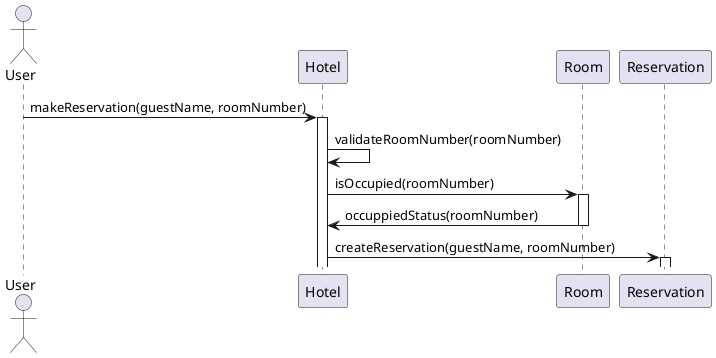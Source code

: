 @startuml
actor User
participant "Hotel"
participant "Room"
participant "Reservation"

User ->    Hotel : makeReservation(guestName, roomNumber)
activate Hotel
Hotel -> Hotel : validateRoomNumber(roomNumber)
Hotel -> Room : isOccupied(roomNumber)
activate Room
Room -> Hotel : occuppiedStatus(roomNumber)
deactivate Room
Hotel -> Reservation : createReservation(guestName, roomNumber)
activate Reservation
@enduml